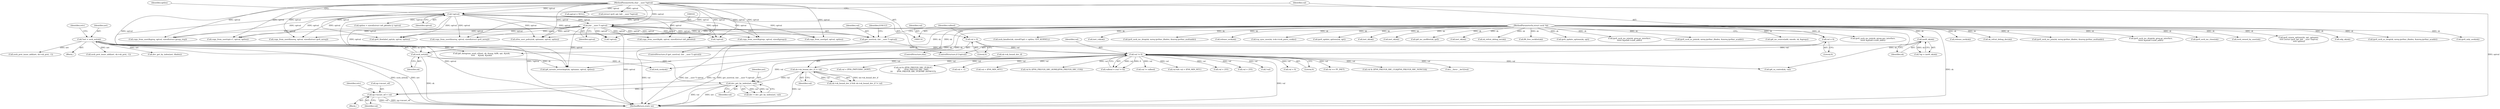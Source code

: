 digraph "0_linux_45f6fad84cc305103b28d73482b344d7f5b76f39_11@pointer" {
"1001362" [label="(Call,np->mcast_oif = val)"];
"1001348" [label="(Call,dev_get_by_index(net, val))"];
"1000127" [label="(Call,*net = sock_net(sk))"];
"1000129" [label="(Call,sock_net(sk))"];
"1000124" [label="(Call,inet6_sk(sk))"];
"1000115" [label="(MethodParameterIn,struct sock *sk)"];
"1001340" [label="(Call,sk->sk_bound_dev_if != val)"];
"1000172" [label="(Call,val != 0)"];
"1000158" [label="(Call,get_user(val, (int __user *) optval))"];
"1000160" [label="(Call,(int __user *) optval)"];
"1000144" [label="(Call,!optval)"];
"1000118" [label="(MethodParameterIn,char __user *optval)"];
"1000167" [label="(Call,val = 0)"];
"1000146" [label="(Call,val = 0)"];
"1001471" [label="(Call,ipv6_sock_ac_drop(sk, mreq.ipv6mr_ifindex, &mreq.ipv6mr_acaddr))"];
"1000265" [label="(Call,ipv6_only_sock(sk))"];
"1001341" [label="(Call,sk->sk_bound_dev_if)"];
"1001897" [label="(Call,xfrm_user_policy(sk, optname, optval, optlen))"];
"1001057" [label="(Call,sock_kmalloc(sk, sizeof(*opt) + optlen, GFP_KERNEL))"];
"1000298" [label="(Call,sock_prot_inuse_add(net, sk->sk_prot, -1))"];
"1000120" [label="(Block,)"];
"1000295" [label="(Call,inet_csk(sk))"];
"1001336" [label="(Call,sk->sk_bound_dev_if && sk->sk_bound_dev_if != val)"];
"1000127" [label="(Call,*net = sock_net(sk))"];
"1001421" [label="(Call,ipv6_sock_mc_drop(sk, mreq.ipv6mr_ifindex, &mreq.ipv6mr_multiaddr))"];
"1000191" [label="(Block,)"];
"1000187" [label="(Call,lock_sock(sk))"];
"1002049" [label="(Call,release_sock(sk))"];
"1000128" [label="(Identifier,net)"];
"1000158" [label="(Call,get_user(val, (int __user *) optval))"];
"1000815" [label="(Call,!optval)"];
"1000959" [label="(Call,!optval)"];
"1000336" [label="(Call,tcp_sync_mss(sk, icsk->icsk_pmtu_cookie))"];
"1000926" [label="(Call,ipv6_update_options(sk, opt))"];
"1001368" [label="(Identifier,retv)"];
"1000122" [label="(Call,*np = inet6_sk(sk))"];
"1000162" [label="(Identifier,optval)"];
"1001497" [label="(Call,copy_from_user(&greq, optval, sizeof(struct group_req)))"];
"1001340" [label="(Call,sk->sk_bound_dev_if != val)"];
"1000153" [label="(Identifier,optlen)"];
"1001387" [label="(Call,inet_sk(sk))"];
"1000954" [label="(Call,optlen < sizeof(struct in6_pktinfo) || !optval)"];
"1000125" [label="(Identifier,sk)"];
"1000359" [label="(Call,sock_prot_inuse_add(net, sk->sk_prot, -1))"];
"1000179" [label="(Call,ip6_mroute_setsockopt(sk, optname, optval, optlen))"];
"1002013" [label="(Call,val < 0)"];
"1001781" [label="(Call,ip6_ra_control(sk, val))"];
"1001362" [label="(Call,np->mcast_oif = val)"];
"1000144" [label="(Call,!optval)"];
"1001446" [label="(Call,copy_from_user(&mreq, optval, sizeof(struct ipv6_mreq)))"];
"1001366" [label="(Identifier,val)"];
"1001363" [label="(Call,np->mcast_oif)"];
"1000174" [label="(Literal,0)"];
"1000118" [label="(MethodParameterIn,char __user *optval)"];
"1000173" [label="(Identifier,val)"];
"1000147" [label="(Identifier,val)"];
"1001721" [label="(Call,copy_from_user(gsf, optval, optlen))"];
"1000434" [label="(Call,inet_sk(sk))"];
"1001396" [label="(Call,copy_from_user(&mreq, optval, sizeof(struct ipv6_mreq)))"];
"1000200" [label="(Call,val == PF_INET)"];
"1000159" [label="(Identifier,val)"];
"1001286" [label="(Call,dev_get_by_index(net, ifindex))"];
"1000165" [label="(Identifier,EFAULT)"];
"1000172" [label="(Call,val != 0)"];
"1001766" [label="(Call,ip6_mc_msfilter(sk, gsf))"];
"1000772" [label="(Call,inet_sk(sk))"];
"1001348" [label="(Call,dev_get_by_index(net, val))"];
"1000169" [label="(Literal,0)"];
"1000160" [label="(Call,(int __user *) optval)"];
"1000143" [label="(ControlStructure,if (!optval))"];
"1000417" [label="(Call,sk_refcnt_debug_inc(sk))"];
"1001346" [label="(Call,dev = dev_get_by_index(net, val))"];
"1000130" [label="(Identifier,sk)"];
"1001977" [label="(Call,val & (IPV6_PREFER_SRC_CGA|IPV6_PREFER_SRC_NONCGA))"];
"1001876" [label="(Call,ipv6_flowlabel_opt(sk, optval, optlen))"];
"1000279" [label="(Call,fl6_free_socklist(sk))"];
"1001267" [label="(Call,(__force __be32)val)"];
"1001794" [label="(Call,val < IPV6_PMTUDISC_DONT)"];
"1000115" [label="(MethodParameterIn,struct sock *sk)"];
"1000166" [label="(ControlStructure,else)"];
"1001350" [label="(Identifier,val)"];
"1002065" [label="(MethodReturn,static int)"];
"1000129" [label="(Call,sock_net(sk))"];
"1001145" [label="(Call,ipv6_update_options(sk, opt))"];
"1001344" [label="(Identifier,val)"];
"1001924" [label="(Call,val & (IPV6_PREFER_SRC_PUBLIC|\n\t\t\t       IPV6_PREFER_SRC_TMP|\n\t\t\t       IPV6_PREFER_SRC_PUBTMP_DEFAULT))"];
"1001532" [label="(Call,ipv6_sock_mc_join(sk, greq.gr_interface,\n\t\t\t\t\t\t &psin6->sin6_addr))"];
"1001459" [label="(Call,ipv6_sock_ac_join(sk, mreq.ipv6mr_ifindex, &mreq.ipv6mr_acaddr))"];
"1001676" [label="(Call,ip6_mc_source(add, omode, sk, &greqs))"];
"1000656" [label="(Call,val < -1)"];
"1001643" [label="(Call,ipv6_sock_mc_join(sk, greqs.gsr_interface,\n\t\t\t\t\t\t &psin6->sin6_addr))"];
"1000171" [label="(Identifier,valbool)"];
"1001820" [label="(Call,val < IPV6_MIN_MTU)"];
"1001099" [label="(Call,copy_from_user(opt+1, optval, optlen))"];
"1000146" [label="(Call,val = 0)"];
"1002057" [label="(Call,release_sock(sk))"];
"1000963" [label="(Call,copy_from_user(&pkt, optval, sizeof(struct in6_pktinfo)))"];
"1001956" [label="(Call,val & (IPV6_PREFER_SRC_HOME|IPV6_PREFER_SRC_COA))"];
"1001569" [label="(Call,copy_from_user(&greqs, optval, sizeof(greqs)))"];
"1000283" [label="(Call,sk_refcnt_debug_dec(sk))"];
"1001409" [label="(Call,ipv6_sock_mc_join(sk, mreq.ipv6mr_ifindex, &mreq.ipv6mr_multiaddr))"];
"1000170" [label="(Call,valbool = (val != 0))"];
"1000145" [label="(Identifier,optval)"];
"1000157" [label="(ControlStructure,if (get_user(val, (int __user *) optval)))"];
"1000167" [label="(Call,val = 0)"];
"1001544" [label="(Call,ipv6_sock_mc_drop(sk, greq.gr_interface,\n\t\t\t\t\t\t &psin6->sin6_addr))"];
"1000810" [label="(Call,optval = NULL)"];
"1000124" [label="(Call,inet6_sk(sk))"];
"1000135" [label="(Identifier,retv)"];
"1001122" [label="(Call,ip6_datagram_send_ctl(net, sk, &msg, &fl6, opt, &junk,\n\t\t\t\t\t     &junk, &junk))"];
"1000865" [label="(Call,(struct ipv6_opt_hdr __user *)optval)"];
"1000168" [label="(Identifier,val)"];
"1000281" [label="(Call,ipv6_sock_mc_close(sk))"];
"1000857" [label="(Call,sock_owned_by_user(sk))"];
"1001349" [label="(Identifier,net)"];
"1001236" [label="(Call,val != valbool)"];
"1001818" [label="(Call,val && val < IPV6_MIN_MTU)"];
"1001172" [label="(Call,val > 255)"];
"1000148" [label="(Literal,0)"];
"1000861" [label="(Call,ipv6_renew_options(sk, opt, optname,\n \t\t\t\t\t (struct ipv6_opt_hdr __user *)optval,\n \t\t\t\t\t optlen))"];
"1001205" [label="(Call,val > 255)"];
"1000229" [label="(Call,udp_sk(sk))"];
"1001846" [label="(Call,!val)"];
"1001362" -> "1000191"  [label="AST: "];
"1001362" -> "1001366"  [label="CFG: "];
"1001363" -> "1001362"  [label="AST: "];
"1001366" -> "1001362"  [label="AST: "];
"1001368" -> "1001362"  [label="CFG: "];
"1001362" -> "1002065"  [label="DDG: val"];
"1001362" -> "1002065"  [label="DDG: np->mcast_oif"];
"1001348" -> "1001362"  [label="DDG: val"];
"1000172" -> "1001362"  [label="DDG: val"];
"1001348" -> "1001346"  [label="AST: "];
"1001348" -> "1001350"  [label="CFG: "];
"1001349" -> "1001348"  [label="AST: "];
"1001350" -> "1001348"  [label="AST: "];
"1001346" -> "1001348"  [label="CFG: "];
"1001348" -> "1002065"  [label="DDG: net"];
"1001348" -> "1002065"  [label="DDG: val"];
"1001348" -> "1001346"  [label="DDG: net"];
"1001348" -> "1001346"  [label="DDG: val"];
"1000127" -> "1001348"  [label="DDG: net"];
"1001340" -> "1001348"  [label="DDG: val"];
"1000172" -> "1001348"  [label="DDG: val"];
"1000127" -> "1000120"  [label="AST: "];
"1000127" -> "1000129"  [label="CFG: "];
"1000128" -> "1000127"  [label="AST: "];
"1000129" -> "1000127"  [label="AST: "];
"1000135" -> "1000127"  [label="CFG: "];
"1000127" -> "1002065"  [label="DDG: sock_net(sk)"];
"1000127" -> "1002065"  [label="DDG: net"];
"1000129" -> "1000127"  [label="DDG: sk"];
"1000127" -> "1000298"  [label="DDG: net"];
"1000127" -> "1000359"  [label="DDG: net"];
"1000127" -> "1001122"  [label="DDG: net"];
"1000127" -> "1001286"  [label="DDG: net"];
"1000129" -> "1000130"  [label="CFG: "];
"1000130" -> "1000129"  [label="AST: "];
"1000129" -> "1002065"  [label="DDG: sk"];
"1000124" -> "1000129"  [label="DDG: sk"];
"1000115" -> "1000129"  [label="DDG: sk"];
"1000129" -> "1000179"  [label="DDG: sk"];
"1000129" -> "1000187"  [label="DDG: sk"];
"1000124" -> "1000122"  [label="AST: "];
"1000124" -> "1000125"  [label="CFG: "];
"1000125" -> "1000124"  [label="AST: "];
"1000122" -> "1000124"  [label="CFG: "];
"1000124" -> "1000122"  [label="DDG: sk"];
"1000115" -> "1000124"  [label="DDG: sk"];
"1000115" -> "1000114"  [label="AST: "];
"1000115" -> "1002065"  [label="DDG: sk"];
"1000115" -> "1000179"  [label="DDG: sk"];
"1000115" -> "1000187"  [label="DDG: sk"];
"1000115" -> "1000229"  [label="DDG: sk"];
"1000115" -> "1000265"  [label="DDG: sk"];
"1000115" -> "1000279"  [label="DDG: sk"];
"1000115" -> "1000281"  [label="DDG: sk"];
"1000115" -> "1000283"  [label="DDG: sk"];
"1000115" -> "1000295"  [label="DDG: sk"];
"1000115" -> "1000336"  [label="DDG: sk"];
"1000115" -> "1000417"  [label="DDG: sk"];
"1000115" -> "1000434"  [label="DDG: sk"];
"1000115" -> "1000772"  [label="DDG: sk"];
"1000115" -> "1000857"  [label="DDG: sk"];
"1000115" -> "1000861"  [label="DDG: sk"];
"1000115" -> "1000926"  [label="DDG: sk"];
"1000115" -> "1001057"  [label="DDG: sk"];
"1000115" -> "1001122"  [label="DDG: sk"];
"1000115" -> "1001145"  [label="DDG: sk"];
"1000115" -> "1001387"  [label="DDG: sk"];
"1000115" -> "1001409"  [label="DDG: sk"];
"1000115" -> "1001421"  [label="DDG: sk"];
"1000115" -> "1001459"  [label="DDG: sk"];
"1000115" -> "1001471"  [label="DDG: sk"];
"1000115" -> "1001532"  [label="DDG: sk"];
"1000115" -> "1001544"  [label="DDG: sk"];
"1000115" -> "1001643"  [label="DDG: sk"];
"1000115" -> "1001676"  [label="DDG: sk"];
"1000115" -> "1001766"  [label="DDG: sk"];
"1000115" -> "1001781"  [label="DDG: sk"];
"1000115" -> "1001876"  [label="DDG: sk"];
"1000115" -> "1001897"  [label="DDG: sk"];
"1000115" -> "1002049"  [label="DDG: sk"];
"1000115" -> "1002057"  [label="DDG: sk"];
"1001340" -> "1001336"  [label="AST: "];
"1001340" -> "1001344"  [label="CFG: "];
"1001341" -> "1001340"  [label="AST: "];
"1001344" -> "1001340"  [label="AST: "];
"1001336" -> "1001340"  [label="CFG: "];
"1001340" -> "1002065"  [label="DDG: val"];
"1001340" -> "1001336"  [label="DDG: sk->sk_bound_dev_if"];
"1001340" -> "1001336"  [label="DDG: val"];
"1000172" -> "1001340"  [label="DDG: val"];
"1000172" -> "1000170"  [label="AST: "];
"1000172" -> "1000174"  [label="CFG: "];
"1000173" -> "1000172"  [label="AST: "];
"1000174" -> "1000172"  [label="AST: "];
"1000170" -> "1000172"  [label="CFG: "];
"1000172" -> "1002065"  [label="DDG: val"];
"1000172" -> "1000170"  [label="DDG: val"];
"1000172" -> "1000170"  [label="DDG: 0"];
"1000158" -> "1000172"  [label="DDG: val"];
"1000167" -> "1000172"  [label="DDG: val"];
"1000146" -> "1000172"  [label="DDG: val"];
"1000172" -> "1000200"  [label="DDG: val"];
"1000172" -> "1000656"  [label="DDG: val"];
"1000172" -> "1001172"  [label="DDG: val"];
"1000172" -> "1001205"  [label="DDG: val"];
"1000172" -> "1001236"  [label="DDG: val"];
"1000172" -> "1001267"  [label="DDG: val"];
"1000172" -> "1001781"  [label="DDG: val"];
"1000172" -> "1001794"  [label="DDG: val"];
"1000172" -> "1001818"  [label="DDG: val"];
"1000172" -> "1001820"  [label="DDG: val"];
"1000172" -> "1001846"  [label="DDG: val"];
"1000172" -> "1001924"  [label="DDG: val"];
"1000172" -> "1001956"  [label="DDG: val"];
"1000172" -> "1001977"  [label="DDG: val"];
"1000172" -> "1002013"  [label="DDG: val"];
"1000158" -> "1000157"  [label="AST: "];
"1000158" -> "1000160"  [label="CFG: "];
"1000159" -> "1000158"  [label="AST: "];
"1000160" -> "1000158"  [label="AST: "];
"1000165" -> "1000158"  [label="CFG: "];
"1000171" -> "1000158"  [label="CFG: "];
"1000158" -> "1002065"  [label="DDG: val"];
"1000158" -> "1002065"  [label="DDG: (int __user *) optval"];
"1000158" -> "1002065"  [label="DDG: get_user(val, (int __user *) optval)"];
"1000160" -> "1000158"  [label="DDG: optval"];
"1000160" -> "1000162"  [label="CFG: "];
"1000161" -> "1000160"  [label="AST: "];
"1000162" -> "1000160"  [label="AST: "];
"1000160" -> "1002065"  [label="DDG: optval"];
"1000144" -> "1000160"  [label="DDG: optval"];
"1000118" -> "1000160"  [label="DDG: optval"];
"1000160" -> "1000179"  [label="DDG: optval"];
"1000160" -> "1000815"  [label="DDG: optval"];
"1000160" -> "1000959"  [label="DDG: optval"];
"1000160" -> "1000963"  [label="DDG: optval"];
"1000160" -> "1001099"  [label="DDG: optval"];
"1000160" -> "1001396"  [label="DDG: optval"];
"1000160" -> "1001446"  [label="DDG: optval"];
"1000160" -> "1001497"  [label="DDG: optval"];
"1000160" -> "1001569"  [label="DDG: optval"];
"1000160" -> "1001721"  [label="DDG: optval"];
"1000160" -> "1001876"  [label="DDG: optval"];
"1000160" -> "1001897"  [label="DDG: optval"];
"1000144" -> "1000143"  [label="AST: "];
"1000144" -> "1000145"  [label="CFG: "];
"1000145" -> "1000144"  [label="AST: "];
"1000147" -> "1000144"  [label="CFG: "];
"1000153" -> "1000144"  [label="CFG: "];
"1000144" -> "1002065"  [label="DDG: !optval"];
"1000144" -> "1002065"  [label="DDG: optval"];
"1000118" -> "1000144"  [label="DDG: optval"];
"1000144" -> "1000179"  [label="DDG: optval"];
"1000144" -> "1000815"  [label="DDG: optval"];
"1000144" -> "1000954"  [label="DDG: !optval"];
"1000144" -> "1000959"  [label="DDG: optval"];
"1000144" -> "1000963"  [label="DDG: optval"];
"1000144" -> "1001099"  [label="DDG: optval"];
"1000144" -> "1001396"  [label="DDG: optval"];
"1000144" -> "1001446"  [label="DDG: optval"];
"1000144" -> "1001497"  [label="DDG: optval"];
"1000144" -> "1001569"  [label="DDG: optval"];
"1000144" -> "1001721"  [label="DDG: optval"];
"1000144" -> "1001876"  [label="DDG: optval"];
"1000144" -> "1001897"  [label="DDG: optval"];
"1000118" -> "1000114"  [label="AST: "];
"1000118" -> "1002065"  [label="DDG: optval"];
"1000118" -> "1000179"  [label="DDG: optval"];
"1000118" -> "1000810"  [label="DDG: optval"];
"1000118" -> "1000815"  [label="DDG: optval"];
"1000118" -> "1000865"  [label="DDG: optval"];
"1000118" -> "1000959"  [label="DDG: optval"];
"1000118" -> "1000963"  [label="DDG: optval"];
"1000118" -> "1001099"  [label="DDG: optval"];
"1000118" -> "1001396"  [label="DDG: optval"];
"1000118" -> "1001446"  [label="DDG: optval"];
"1000118" -> "1001497"  [label="DDG: optval"];
"1000118" -> "1001569"  [label="DDG: optval"];
"1000118" -> "1001721"  [label="DDG: optval"];
"1000118" -> "1001876"  [label="DDG: optval"];
"1000118" -> "1001897"  [label="DDG: optval"];
"1000167" -> "1000166"  [label="AST: "];
"1000167" -> "1000169"  [label="CFG: "];
"1000168" -> "1000167"  [label="AST: "];
"1000169" -> "1000167"  [label="AST: "];
"1000171" -> "1000167"  [label="CFG: "];
"1000146" -> "1000143"  [label="AST: "];
"1000146" -> "1000148"  [label="CFG: "];
"1000147" -> "1000146"  [label="AST: "];
"1000148" -> "1000146"  [label="AST: "];
"1000171" -> "1000146"  [label="CFG: "];
}
